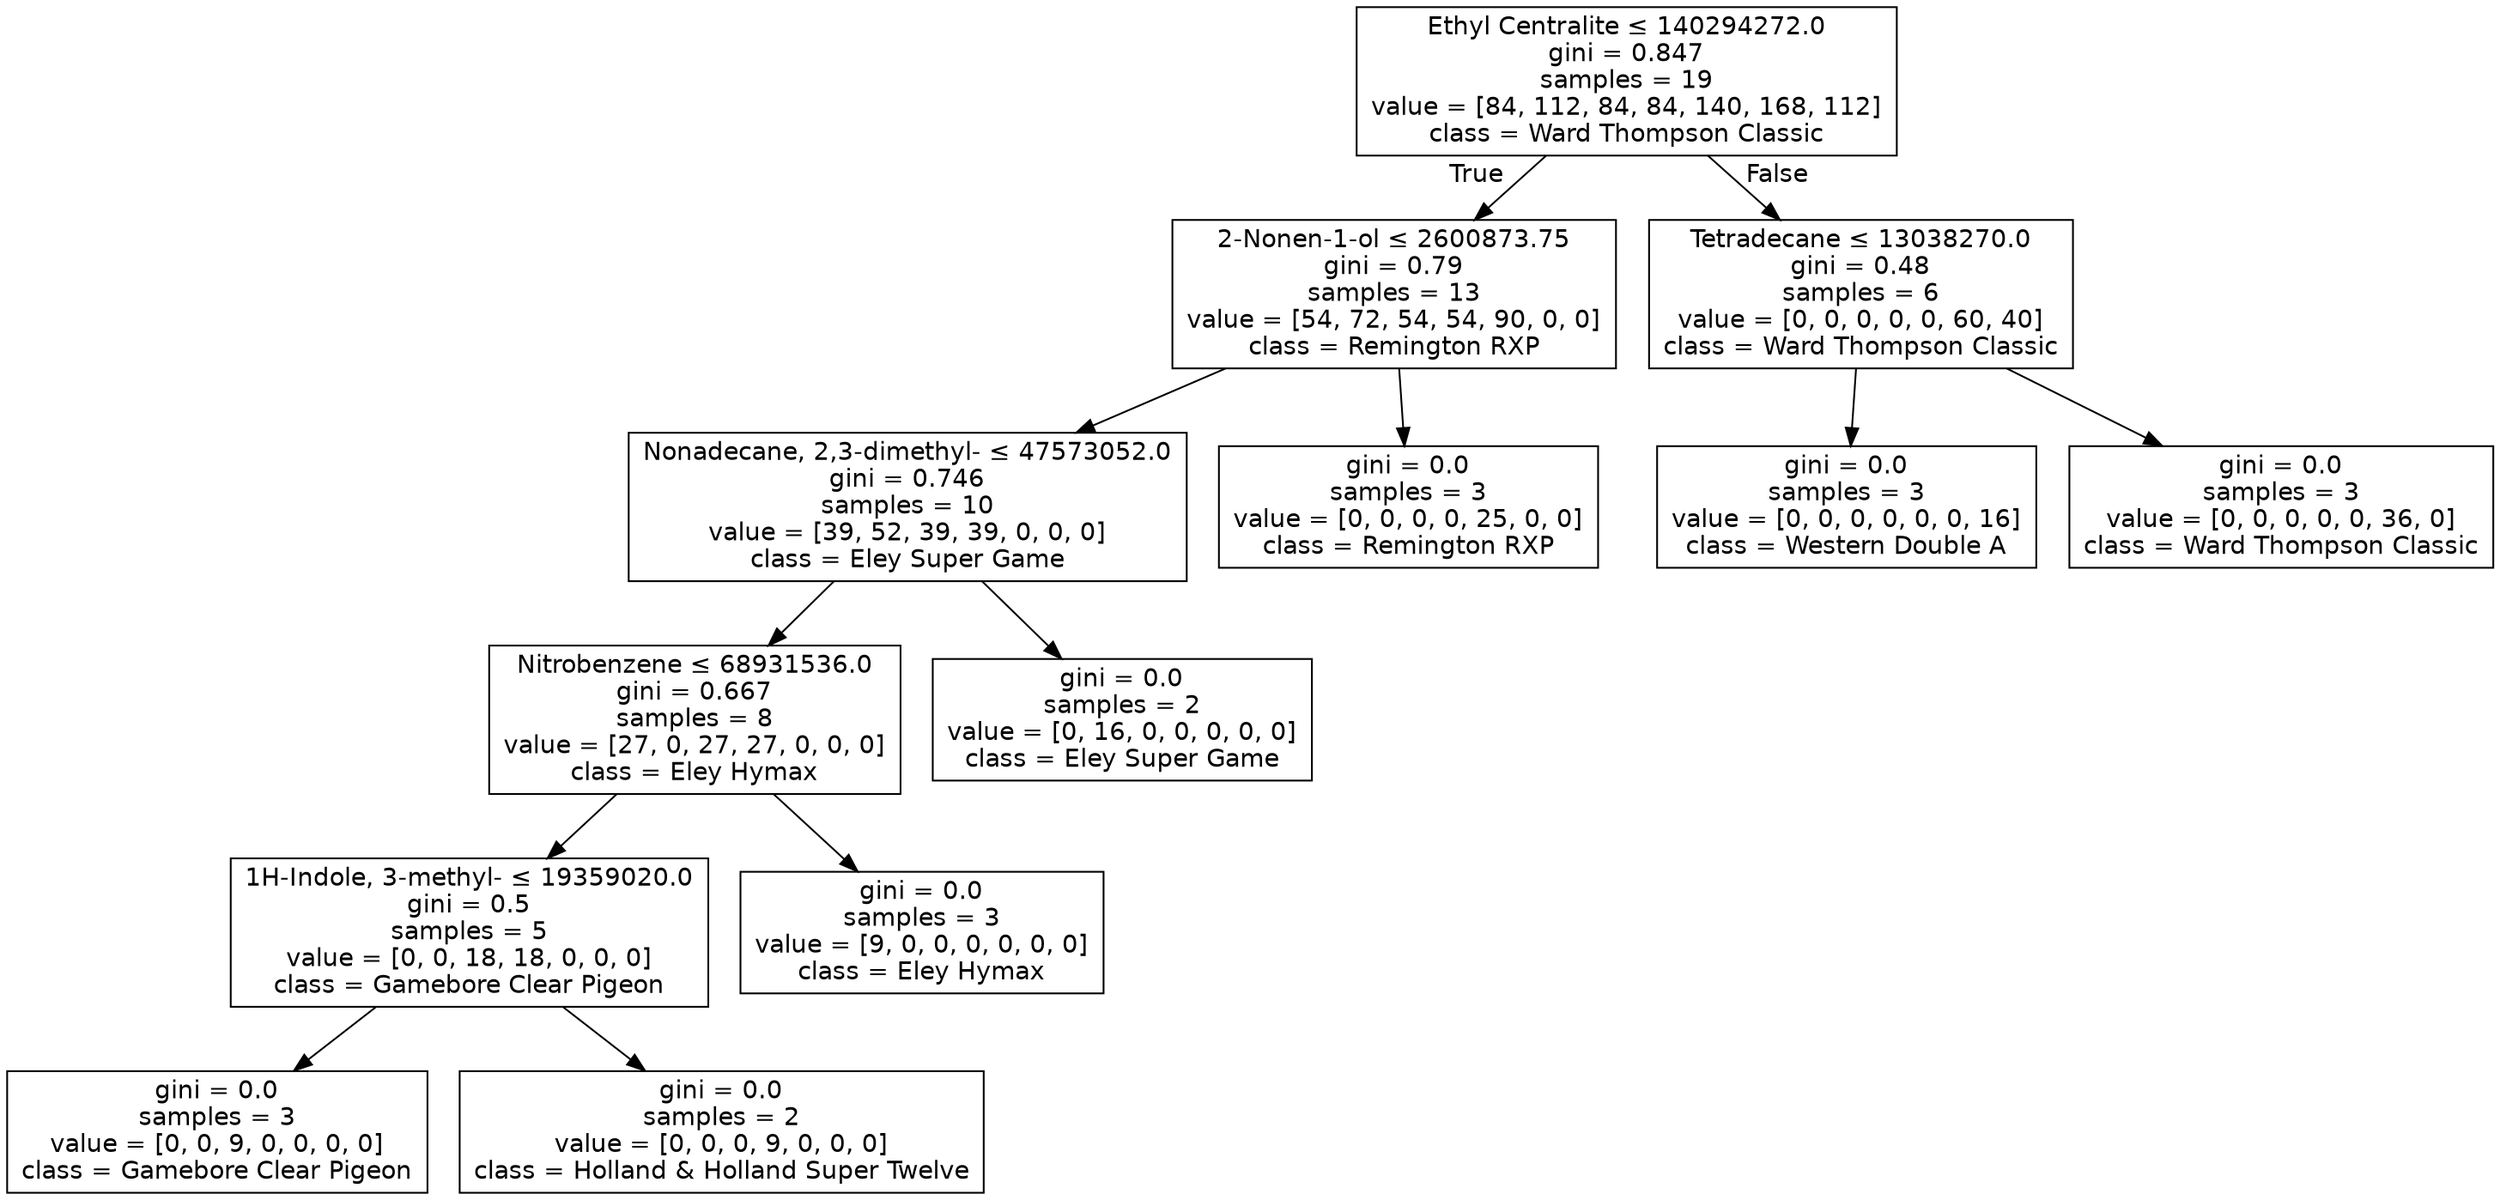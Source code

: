digraph Tree {
node [shape=box, fontname="helvetica"] ;
edge [fontname="helvetica"] ;
0 [label=<Ethyl Centralite &le; 140294272.0<br/>gini = 0.847<br/>samples = 19<br/>value = [84, 112, 84, 84, 140, 168, 112]<br/>class = Ward Thompson Classic>] ;
1 [label=<2-Nonen-1-ol &le; 2600873.75<br/>gini = 0.79<br/>samples = 13<br/>value = [54, 72, 54, 54, 90, 0, 0]<br/>class = Remington RXP>] ;
0 -> 1 [labeldistance=2.5, labelangle=45, headlabel="True"] ;
2 [label=<Nonadecane, 2,3-dimethyl- &le; 47573052.0<br/>gini = 0.746<br/>samples = 10<br/>value = [39, 52, 39, 39, 0, 0, 0]<br/>class = Eley Super Game>] ;
1 -> 2 ;
3 [label=<Nitrobenzene &le; 68931536.0<br/>gini = 0.667<br/>samples = 8<br/>value = [27, 0, 27, 27, 0, 0, 0]<br/>class = Eley Hymax>] ;
2 -> 3 ;
4 [label=<1H-Indole, 3-methyl- &le; 19359020.0<br/>gini = 0.5<br/>samples = 5<br/>value = [0, 0, 18, 18, 0, 0, 0]<br/>class = Gamebore Clear Pigeon>] ;
3 -> 4 ;
5 [label=<gini = 0.0<br/>samples = 3<br/>value = [0, 0, 9, 0, 0, 0, 0]<br/>class = Gamebore Clear Pigeon>] ;
4 -> 5 ;
6 [label=<gini = 0.0<br/>samples = 2<br/>value = [0, 0, 0, 9, 0, 0, 0]<br/>class = Holland &amp; Holland Super Twelve>] ;
4 -> 6 ;
7 [label=<gini = 0.0<br/>samples = 3<br/>value = [9, 0, 0, 0, 0, 0, 0]<br/>class = Eley Hymax>] ;
3 -> 7 ;
8 [label=<gini = 0.0<br/>samples = 2<br/>value = [0, 16, 0, 0, 0, 0, 0]<br/>class = Eley Super Game>] ;
2 -> 8 ;
9 [label=<gini = 0.0<br/>samples = 3<br/>value = [0, 0, 0, 0, 25, 0, 0]<br/>class = Remington RXP>] ;
1 -> 9 ;
10 [label=<Tetradecane &le; 13038270.0<br/>gini = 0.48<br/>samples = 6<br/>value = [0, 0, 0, 0, 0, 60, 40]<br/>class = Ward Thompson Classic>] ;
0 -> 10 [labeldistance=2.5, labelangle=-45, headlabel="False"] ;
11 [label=<gini = 0.0<br/>samples = 3<br/>value = [0, 0, 0, 0, 0, 0, 16]<br/>class = Western Double A>] ;
10 -> 11 ;
12 [label=<gini = 0.0<br/>samples = 3<br/>value = [0, 0, 0, 0, 0, 36, 0]<br/>class = Ward Thompson Classic>] ;
10 -> 12 ;
}
